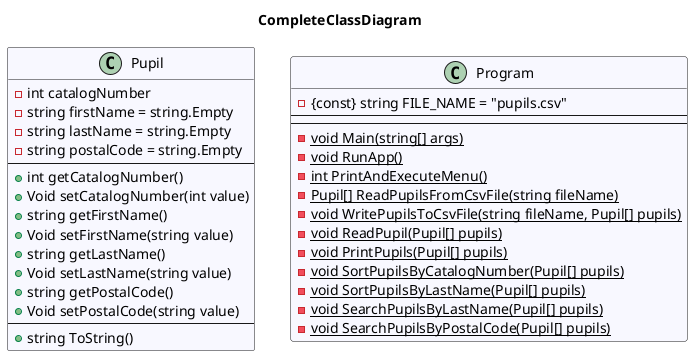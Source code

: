 @startuml CompleteClassDiagram
title CompleteClassDiagram
 class Pupil #GhostWhite {
- int catalogNumber
- string firstName = string.Empty
- string lastName = string.Empty
- string postalCode = string.Empty
---
+ int getCatalogNumber()
+ Void setCatalogNumber(int value)
+ string getFirstName()
+ Void setFirstName(string value)
+ string getLastName()
+ Void setLastName(string value)
+ string getPostalCode()
+ Void setPostalCode(string value)
---
+ string ToString()
}
 class Program #GhostWhite {
- {const} string FILE_NAME = "pupils.csv"
---
---
- {static} void Main(string[] args)
- {static} void RunApp()
- {static} int PrintAndExecuteMenu()
- {static} Pupil[] ReadPupilsFromCsvFile(string fileName)
- {static} void WritePupilsToCsvFile(string fileName, Pupil[] pupils)
- {static} void ReadPupil(Pupil[] pupils)
- {static} void PrintPupils(Pupil[] pupils)
- {static} void SortPupilsByCatalogNumber(Pupil[] pupils)
- {static} void SortPupilsByLastName(Pupil[] pupils)
- {static} void SearchPupilsByLastName(Pupil[] pupils)
- {static} void SearchPupilsByPostalCode(Pupil[] pupils)
}
@enduml
